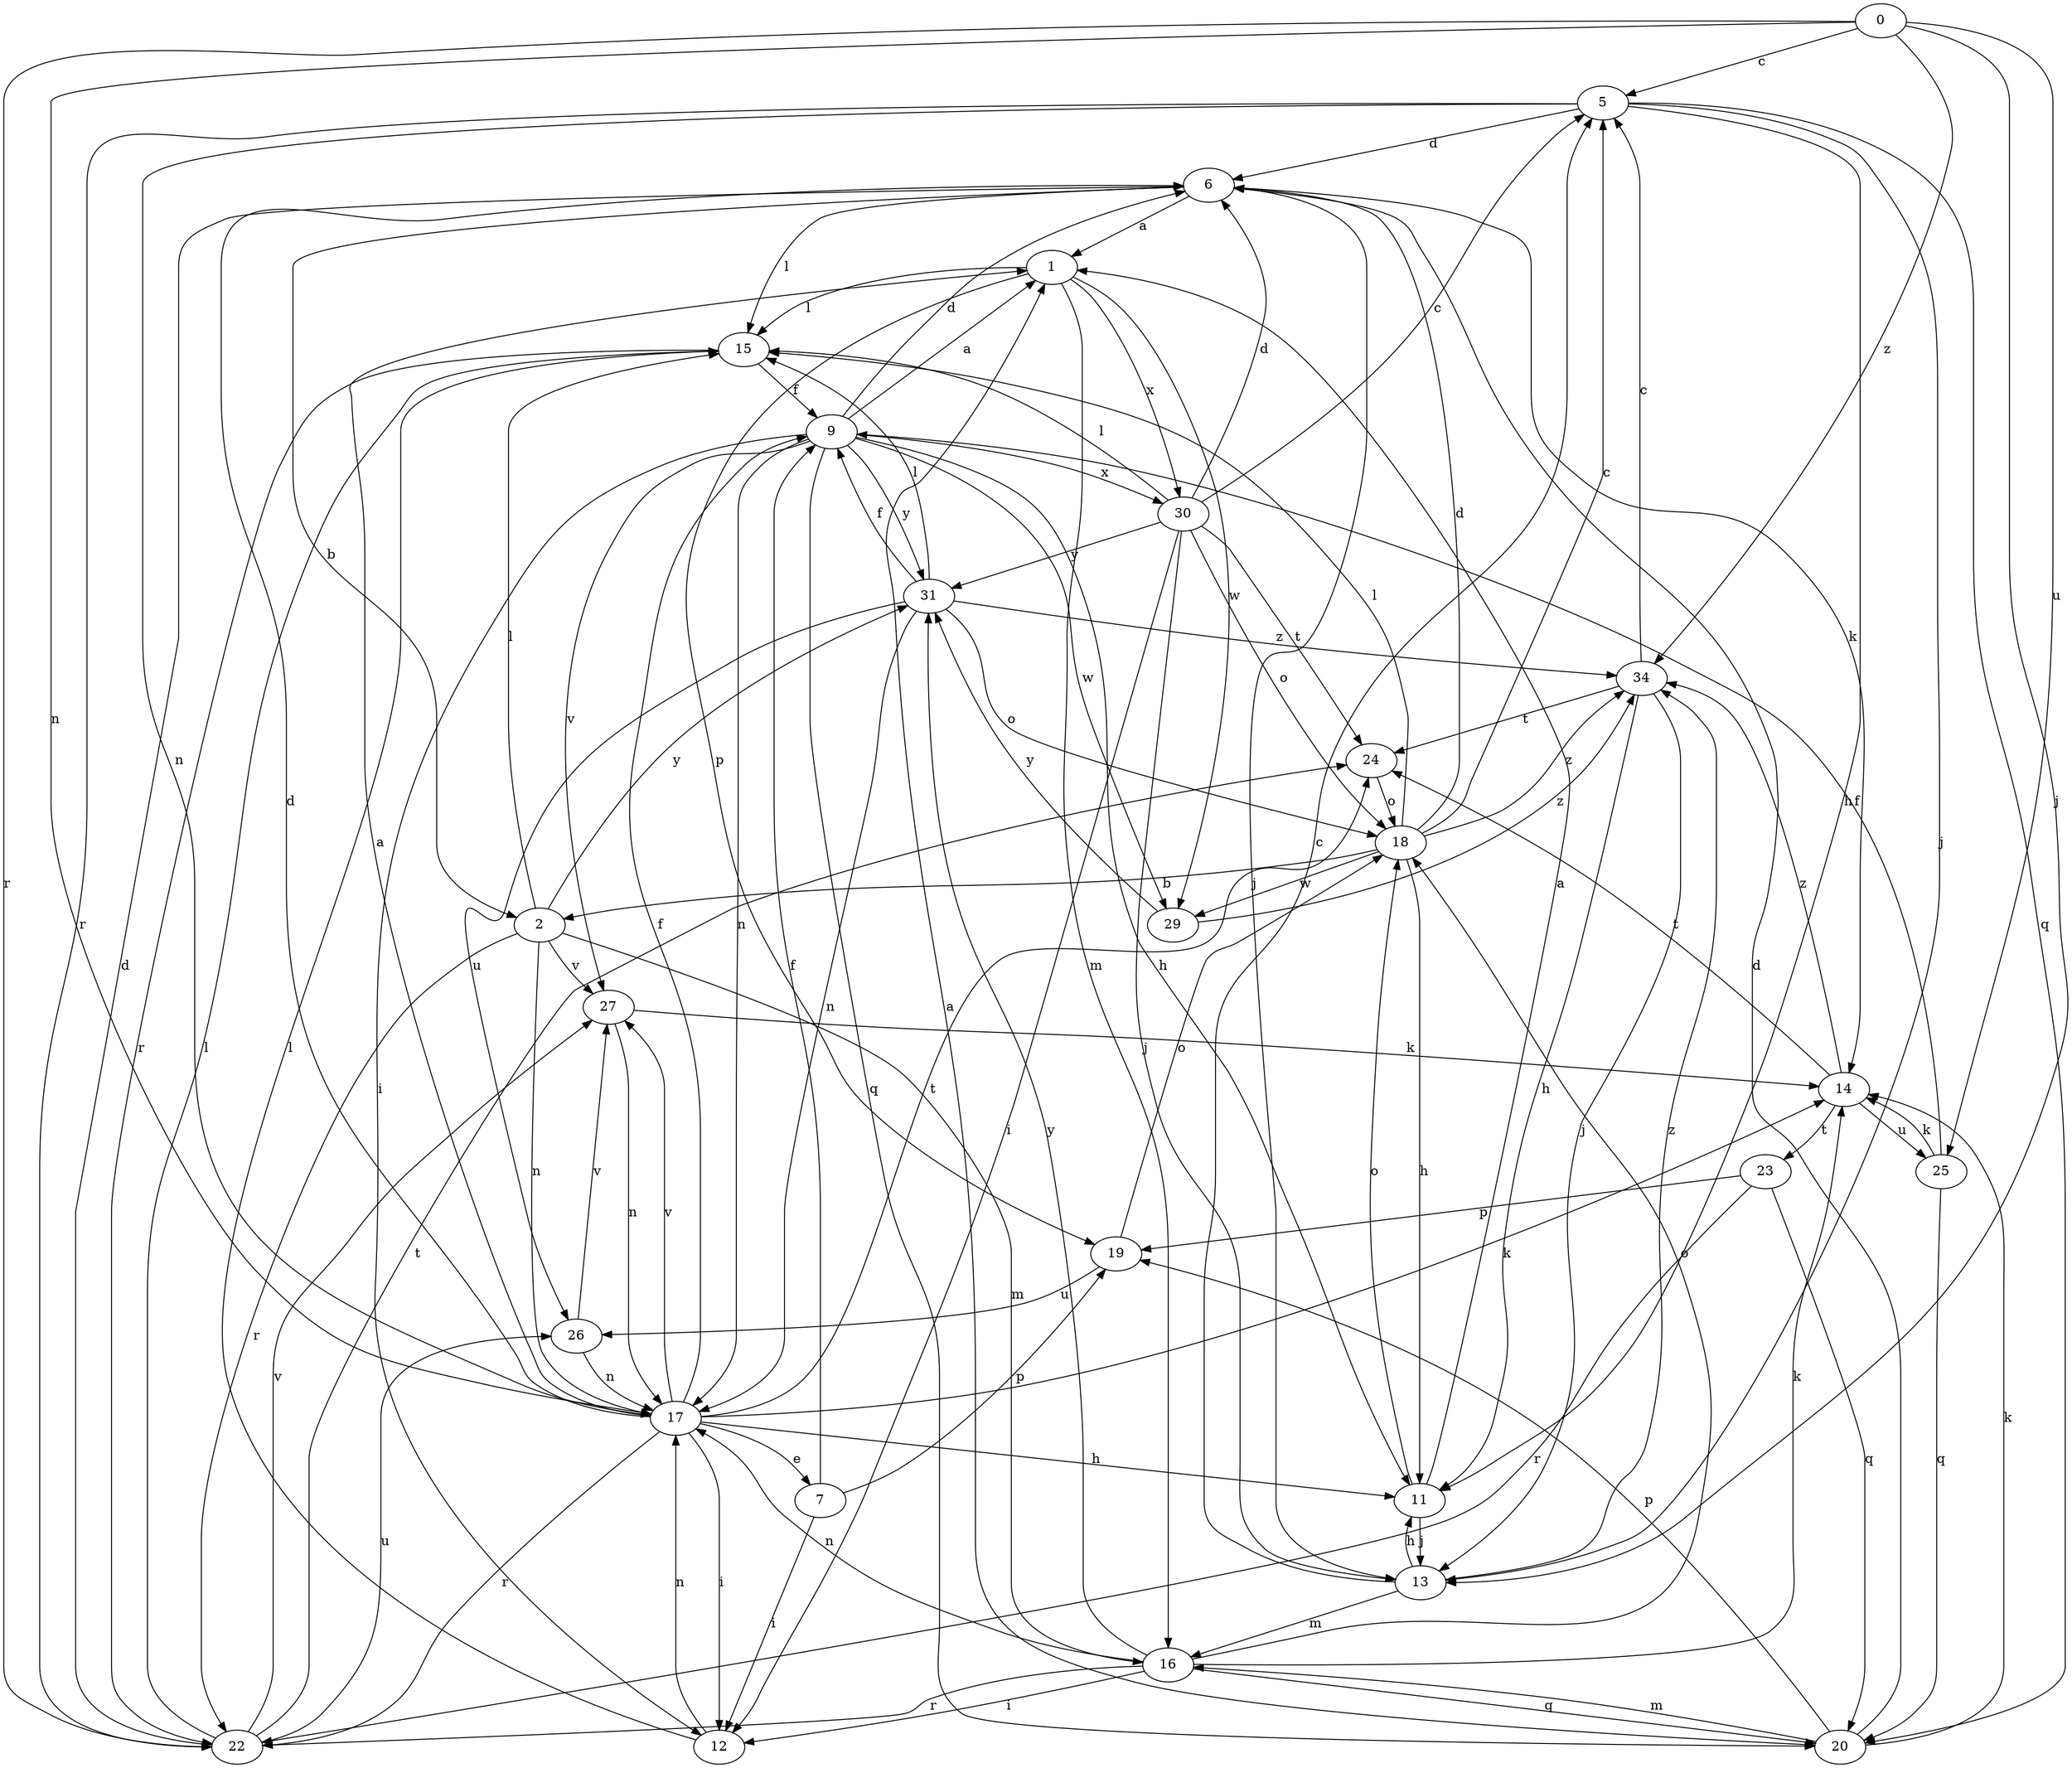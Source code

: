strict digraph  {
0;
1;
2;
5;
6;
7;
9;
11;
12;
13;
14;
15;
16;
17;
18;
19;
20;
22;
23;
24;
25;
26;
27;
29;
30;
31;
34;
0 -> 5  [label=c];
0 -> 13  [label=j];
0 -> 17  [label=n];
0 -> 22  [label=r];
0 -> 25  [label=u];
0 -> 34  [label=z];
1 -> 15  [label=l];
1 -> 16  [label=m];
1 -> 19  [label=p];
1 -> 29  [label=w];
1 -> 30  [label=x];
2 -> 15  [label=l];
2 -> 16  [label=m];
2 -> 17  [label=n];
2 -> 22  [label=r];
2 -> 27  [label=v];
2 -> 31  [label=y];
5 -> 6  [label=d];
5 -> 11  [label=h];
5 -> 13  [label=j];
5 -> 17  [label=n];
5 -> 20  [label=q];
5 -> 22  [label=r];
6 -> 1  [label=a];
6 -> 2  [label=b];
6 -> 13  [label=j];
6 -> 14  [label=k];
6 -> 15  [label=l];
7 -> 9  [label=f];
7 -> 12  [label=i];
7 -> 19  [label=p];
9 -> 1  [label=a];
9 -> 6  [label=d];
9 -> 11  [label=h];
9 -> 12  [label=i];
9 -> 17  [label=n];
9 -> 20  [label=q];
9 -> 27  [label=v];
9 -> 29  [label=w];
9 -> 30  [label=x];
9 -> 31  [label=y];
11 -> 1  [label=a];
11 -> 13  [label=j];
11 -> 18  [label=o];
12 -> 15  [label=l];
12 -> 17  [label=n];
13 -> 5  [label=c];
13 -> 11  [label=h];
13 -> 16  [label=m];
13 -> 34  [label=z];
14 -> 23  [label=t];
14 -> 24  [label=t];
14 -> 25  [label=u];
14 -> 34  [label=z];
15 -> 9  [label=f];
15 -> 22  [label=r];
16 -> 12  [label=i];
16 -> 14  [label=k];
16 -> 17  [label=n];
16 -> 18  [label=o];
16 -> 20  [label=q];
16 -> 22  [label=r];
16 -> 31  [label=y];
17 -> 1  [label=a];
17 -> 6  [label=d];
17 -> 7  [label=e];
17 -> 9  [label=f];
17 -> 11  [label=h];
17 -> 12  [label=i];
17 -> 14  [label=k];
17 -> 22  [label=r];
17 -> 24  [label=t];
17 -> 27  [label=v];
18 -> 2  [label=b];
18 -> 5  [label=c];
18 -> 6  [label=d];
18 -> 11  [label=h];
18 -> 15  [label=l];
18 -> 29  [label=w];
18 -> 34  [label=z];
19 -> 18  [label=o];
19 -> 26  [label=u];
20 -> 1  [label=a];
20 -> 6  [label=d];
20 -> 14  [label=k];
20 -> 16  [label=m];
20 -> 19  [label=p];
22 -> 6  [label=d];
22 -> 15  [label=l];
22 -> 24  [label=t];
22 -> 26  [label=u];
22 -> 27  [label=v];
23 -> 19  [label=p];
23 -> 20  [label=q];
23 -> 22  [label=r];
24 -> 18  [label=o];
25 -> 9  [label=f];
25 -> 14  [label=k];
25 -> 20  [label=q];
26 -> 17  [label=n];
26 -> 27  [label=v];
27 -> 14  [label=k];
27 -> 17  [label=n];
29 -> 31  [label=y];
29 -> 34  [label=z];
30 -> 5  [label=c];
30 -> 6  [label=d];
30 -> 12  [label=i];
30 -> 13  [label=j];
30 -> 15  [label=l];
30 -> 18  [label=o];
30 -> 24  [label=t];
30 -> 31  [label=y];
31 -> 9  [label=f];
31 -> 15  [label=l];
31 -> 17  [label=n];
31 -> 18  [label=o];
31 -> 26  [label=u];
31 -> 34  [label=z];
34 -> 5  [label=c];
34 -> 11  [label=h];
34 -> 13  [label=j];
34 -> 24  [label=t];
}
